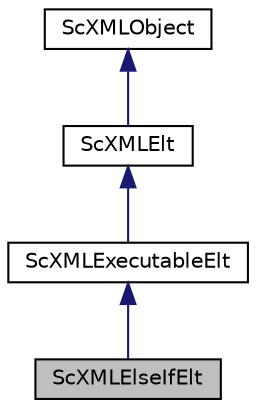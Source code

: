 digraph "ScXMLElseIfElt"
{
 // LATEX_PDF_SIZE
  edge [fontname="Helvetica",fontsize="10",labelfontname="Helvetica",labelfontsize="10"];
  node [fontname="Helvetica",fontsize="10",shape=record];
  Node1 [label="ScXMLElseIfElt",height=0.2,width=0.4,color="black", fillcolor="grey75", style="filled", fontcolor="black",tooltip="implements the <elseif> SCXML element."];
  Node2 -> Node1 [dir="back",color="midnightblue",fontsize="10",style="solid",fontname="Helvetica"];
  Node2 [label="ScXMLExecutableElt",height=0.2,width=0.4,color="black", fillcolor="white", style="filled",URL="$classScXMLExecutableElt.html",tooltip="base class for all SCXML elements with executable content."];
  Node3 -> Node2 [dir="back",color="midnightblue",fontsize="10",style="solid",fontname="Helvetica"];
  Node3 [label="ScXMLElt",height=0.2,width=0.4,color="black", fillcolor="white", style="filled",URL="$classScXMLElt.html",tooltip="base class for all SCXML elements."];
  Node4 -> Node3 [dir="back",color="midnightblue",fontsize="10",style="solid",fontname="Helvetica"];
  Node4 [label="ScXMLObject",height=0.2,width=0.4,color="black", fillcolor="white", style="filled",URL="$classScXMLObject.html",tooltip="Base class for all SCXML objects."];
}

